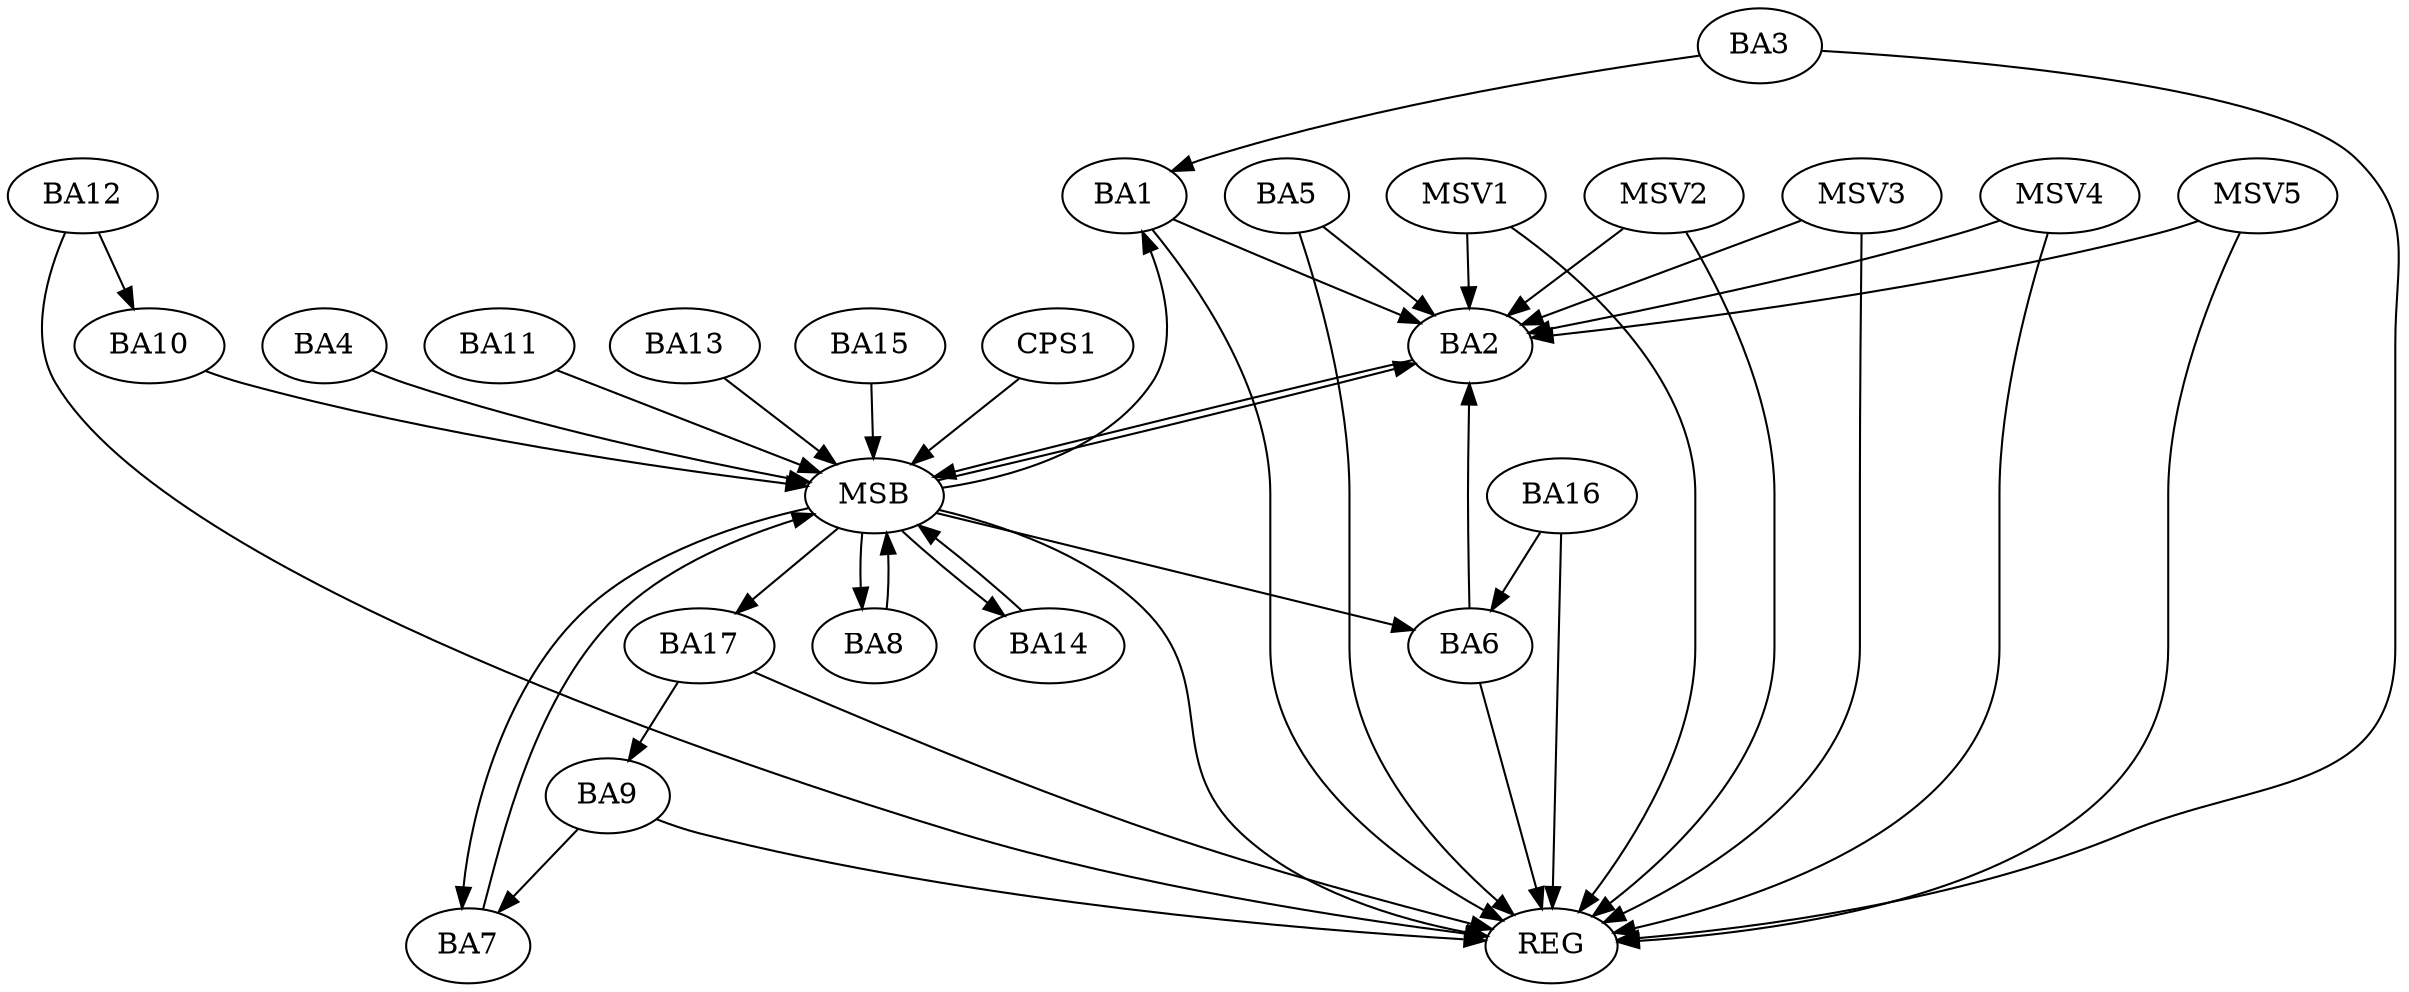 strict digraph G {
  BA1 [ label="BA1" ];
  BA2 [ label="BA2" ];
  BA3 [ label="BA3" ];
  BA4 [ label="BA4" ];
  BA5 [ label="BA5" ];
  BA6 [ label="BA6" ];
  BA7 [ label="BA7" ];
  BA8 [ label="BA8" ];
  BA9 [ label="BA9" ];
  BA10 [ label="BA10" ];
  BA11 [ label="BA11" ];
  BA12 [ label="BA12" ];
  BA13 [ label="BA13" ];
  BA14 [ label="BA14" ];
  BA15 [ label="BA15" ];
  BA16 [ label="BA16" ];
  BA17 [ label="BA17" ];
  CPS1 [ label="CPS1" ];
  REG [ label="REG" ];
  MSB [ label="MSB" ];
  MSV1 [ label="MSV1" ];
  MSV2 [ label="MSV2" ];
  MSV3 [ label="MSV3" ];
  MSV4 [ label="MSV4" ];
  MSV5 [ label="MSV5" ];
  BA1 -> BA2;
  BA3 -> BA1;
  BA5 -> BA2;
  BA6 -> BA2;
  BA9 -> BA7;
  BA12 -> BA10;
  BA16 -> BA6;
  BA17 -> BA9;
  BA1 -> REG;
  BA3 -> REG;
  BA5 -> REG;
  BA6 -> REG;
  BA9 -> REG;
  BA12 -> REG;
  BA16 -> REG;
  BA17 -> REG;
  BA2 -> MSB;
  MSB -> BA1;
  MSB -> REG;
  BA4 -> MSB;
  MSB -> BA2;
  BA7 -> MSB;
  BA8 -> MSB;
  BA10 -> MSB;
  MSB -> BA8;
  BA11 -> MSB;
  BA13 -> MSB;
  BA14 -> MSB;
  BA15 -> MSB;
  MSB -> BA14;
  CPS1 -> MSB;
  MSB -> BA7;
  MSB -> BA6;
  MSB -> BA17;
  MSV1 -> BA2;
  MSV1 -> REG;
  MSV2 -> BA2;
  MSV2 -> REG;
  MSV3 -> BA2;
  MSV3 -> REG;
  MSV4 -> BA2;
  MSV4 -> REG;
  MSV5 -> BA2;
  MSV5 -> REG;
}
